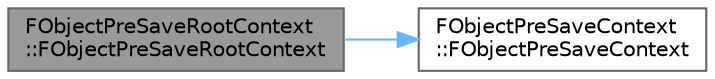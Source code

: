 digraph "FObjectPreSaveRootContext::FObjectPreSaveRootContext"
{
 // INTERACTIVE_SVG=YES
 // LATEX_PDF_SIZE
  bgcolor="transparent";
  edge [fontname=Helvetica,fontsize=10,labelfontname=Helvetica,labelfontsize=10];
  node [fontname=Helvetica,fontsize=10,shape=box,height=0.2,width=0.4];
  rankdir="LR";
  Node1 [id="Node000001",label="FObjectPreSaveRootContext\l::FObjectPreSaveRootContext",height=0.2,width=0.4,color="gray40", fillcolor="grey60", style="filled", fontcolor="black",tooltip=" "];
  Node1 -> Node2 [id="edge1_Node000001_Node000002",color="steelblue1",style="solid",tooltip=" "];
  Node2 [id="Node000002",label="FObjectPreSaveContext\l::FObjectPreSaveContext",height=0.2,width=0.4,color="grey40", fillcolor="white", style="filled",URL="$d3/d0c/classFObjectPreSaveContext.html#a09d6da29b88d27b2bd5efcf2a9a93915",tooltip=" "];
}
